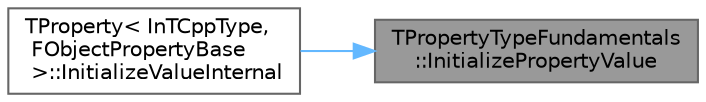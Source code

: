 digraph "TPropertyTypeFundamentals::InitializePropertyValue"
{
 // INTERACTIVE_SVG=YES
 // LATEX_PDF_SIZE
  bgcolor="transparent";
  edge [fontname=Helvetica,fontsize=10,labelfontname=Helvetica,labelfontsize=10];
  node [fontname=Helvetica,fontsize=10,shape=box,height=0.2,width=0.4];
  rankdir="RL";
  Node1 [id="Node000001",label="TPropertyTypeFundamentals\l::InitializePropertyValue",height=0.2,width=0.4,color="gray40", fillcolor="grey60", style="filled", fontcolor="black",tooltip="Initialize the value of a property at an address, this assumes over uninitialized memory."];
  Node1 -> Node2 [id="edge1_Node000001_Node000002",dir="back",color="steelblue1",style="solid",tooltip=" "];
  Node2 [id="Node000002",label="TProperty\< InTCppType,\l FObjectPropertyBase\l \>::InitializeValueInternal",height=0.2,width=0.4,color="grey40", fillcolor="white", style="filled",URL="$d1/dc3/classTProperty.html#a038583a59b29f27605a9e3937f9a8223",tooltip=" "];
}

